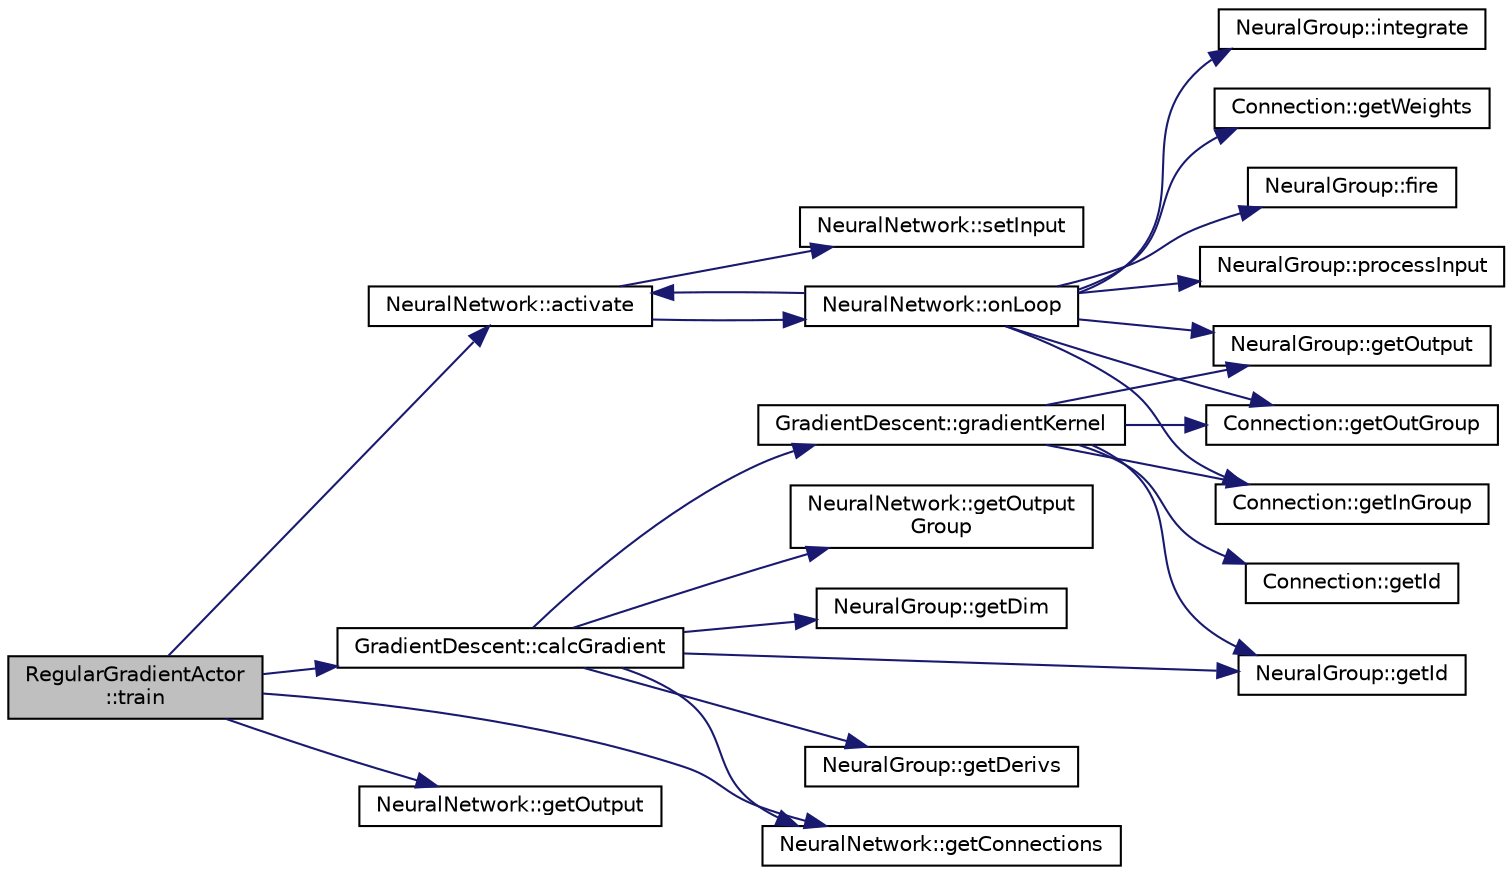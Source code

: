 digraph "RegularGradientActor::train"
{
  edge [fontname="Helvetica",fontsize="10",labelfontname="Helvetica",labelfontsize="10"];
  node [fontname="Helvetica",fontsize="10",shape=record];
  rankdir="LR";
  Node1 [label="RegularGradientActor\l::train",height=0.2,width=0.4,color="black", fillcolor="grey75", style="filled", fontcolor="black"];
  Node1 -> Node2 [color="midnightblue",fontsize="10",style="solid",fontname="Helvetica"];
  Node2 [label="NeuralNetwork::activate",height=0.2,width=0.4,color="black", fillcolor="white", style="filled",URL="$class_neural_network.html#a3bb1261a1d661e101b6daf0053e04f67"];
  Node2 -> Node3 [color="midnightblue",fontsize="10",style="solid",fontname="Helvetica"];
  Node3 [label="NeuralNetwork::setInput",height=0.2,width=0.4,color="black", fillcolor="white", style="filled",URL="$class_neural_network.html#aad2e2758c18af40e98c2fe40f9ef2982"];
  Node2 -> Node4 [color="midnightblue",fontsize="10",style="solid",fontname="Helvetica"];
  Node4 [label="NeuralNetwork::onLoop",height=0.2,width=0.4,color="black", fillcolor="white", style="filled",URL="$class_neural_network.html#a4044438cda6aba54b4e206fc4ed68db0"];
  Node4 -> Node5 [color="midnightblue",fontsize="10",style="solid",fontname="Helvetica"];
  Node5 [label="Connection::getInGroup",height=0.2,width=0.4,color="black", fillcolor="white", style="filled",URL="$class_connection.html#a2c9f5f0f410c2b59fd9784afd8b19595"];
  Node4 -> Node6 [color="midnightblue",fontsize="10",style="solid",fontname="Helvetica"];
  Node6 [label="NeuralGroup::getOutput",height=0.2,width=0.4,color="black", fillcolor="white", style="filled",URL="$class_neural_group.html#a34f6070fcf39d5ead845132bd6fb77f6"];
  Node4 -> Node7 [color="midnightblue",fontsize="10",style="solid",fontname="Helvetica"];
  Node7 [label="Connection::getOutGroup",height=0.2,width=0.4,color="black", fillcolor="white", style="filled",URL="$class_connection.html#aa090022b0b33dc2ce0d5aa777f9a713d"];
  Node4 -> Node8 [color="midnightblue",fontsize="10",style="solid",fontname="Helvetica"];
  Node8 [label="NeuralGroup::processInput",height=0.2,width=0.4,color="black", fillcolor="white", style="filled",URL="$class_neural_group.html#ae7f141e766dc5cbbcdae8f20b589fe58"];
  Node4 -> Node9 [color="midnightblue",fontsize="10",style="solid",fontname="Helvetica"];
  Node9 [label="NeuralGroup::integrate",height=0.2,width=0.4,color="black", fillcolor="white", style="filled",URL="$class_neural_group.html#a082aa6bf07f9acce8273bdd64ff2f801"];
  Node4 -> Node10 [color="midnightblue",fontsize="10",style="solid",fontname="Helvetica"];
  Node10 [label="Connection::getWeights",height=0.2,width=0.4,color="black", fillcolor="white", style="filled",URL="$class_connection.html#a8fb1bd48d6a160a858a0eb817a1a448d"];
  Node4 -> Node11 [color="midnightblue",fontsize="10",style="solid",fontname="Helvetica"];
  Node11 [label="NeuralGroup::fire",height=0.2,width=0.4,color="black", fillcolor="white", style="filled",URL="$class_neural_group.html#ac6e81149dc216c780e6b551dce8ada52"];
  Node4 -> Node2 [color="midnightblue",fontsize="10",style="solid",fontname="Helvetica"];
  Node1 -> Node12 [color="midnightblue",fontsize="10",style="solid",fontname="Helvetica"];
  Node12 [label="NeuralNetwork::getOutput",height=0.2,width=0.4,color="black", fillcolor="white", style="filled",URL="$class_neural_network.html#ae345d8237c7acf8ccf4282fb6f5bdb64"];
  Node1 -> Node13 [color="midnightblue",fontsize="10",style="solid",fontname="Helvetica"];
  Node13 [label="GradientDescent::calcGradient",height=0.2,width=0.4,color="black", fillcolor="white", style="filled",URL="$class_gradient_base.html#a57a07abfa7022df8050916e6a13cb885"];
  Node13 -> Node14 [color="midnightblue",fontsize="10",style="solid",fontname="Helvetica"];
  Node14 [label="NeuralNetwork::getOutput\lGroup",height=0.2,width=0.4,color="black", fillcolor="white", style="filled",URL="$class_neural_network.html#aa16b5e7dc76f9af0a86daf2d24072b44"];
  Node13 -> Node15 [color="midnightblue",fontsize="10",style="solid",fontname="Helvetica"];
  Node15 [label="NeuralGroup::getDim",height=0.2,width=0.4,color="black", fillcolor="white", style="filled",URL="$class_neural_group.html#afed5bfe263ed08affeb3990ec66fabc1"];
  Node13 -> Node16 [color="midnightblue",fontsize="10",style="solid",fontname="Helvetica"];
  Node16 [label="NeuralGroup::getId",height=0.2,width=0.4,color="black", fillcolor="white", style="filled",URL="$class_neural_group.html#a527a8128dd344e2dde768d3f9910f827"];
  Node13 -> Node17 [color="midnightblue",fontsize="10",style="solid",fontname="Helvetica"];
  Node17 [label="NeuralGroup::getDerivs",height=0.2,width=0.4,color="black", fillcolor="white", style="filled",URL="$class_neural_group.html#aa38c50a04215f1b7dc383c04341feca9"];
  Node13 -> Node18 [color="midnightblue",fontsize="10",style="solid",fontname="Helvetica"];
  Node18 [label="NeuralNetwork::getConnections",height=0.2,width=0.4,color="black", fillcolor="white", style="filled",URL="$class_neural_network.html#a4bd338c0ad1700017a082084bb682b83"];
  Node13 -> Node19 [color="midnightblue",fontsize="10",style="solid",fontname="Helvetica"];
  Node19 [label="GradientDescent::gradientKernel",height=0.2,width=0.4,color="black", fillcolor="white", style="filled",URL="$class_gradient_base.html#a56429f5f06c7d252b3383b32926d4052"];
  Node19 -> Node20 [color="midnightblue",fontsize="10",style="solid",fontname="Helvetica"];
  Node20 [label="Connection::getId",height=0.2,width=0.4,color="black", fillcolor="white", style="filled",URL="$class_connection.html#ac1ef8b586beedf168dabbc8fa1174abe"];
  Node19 -> Node7 [color="midnightblue",fontsize="10",style="solid",fontname="Helvetica"];
  Node19 -> Node16 [color="midnightblue",fontsize="10",style="solid",fontname="Helvetica"];
  Node19 -> Node5 [color="midnightblue",fontsize="10",style="solid",fontname="Helvetica"];
  Node19 -> Node6 [color="midnightblue",fontsize="10",style="solid",fontname="Helvetica"];
  Node1 -> Node18 [color="midnightblue",fontsize="10",style="solid",fontname="Helvetica"];
}
